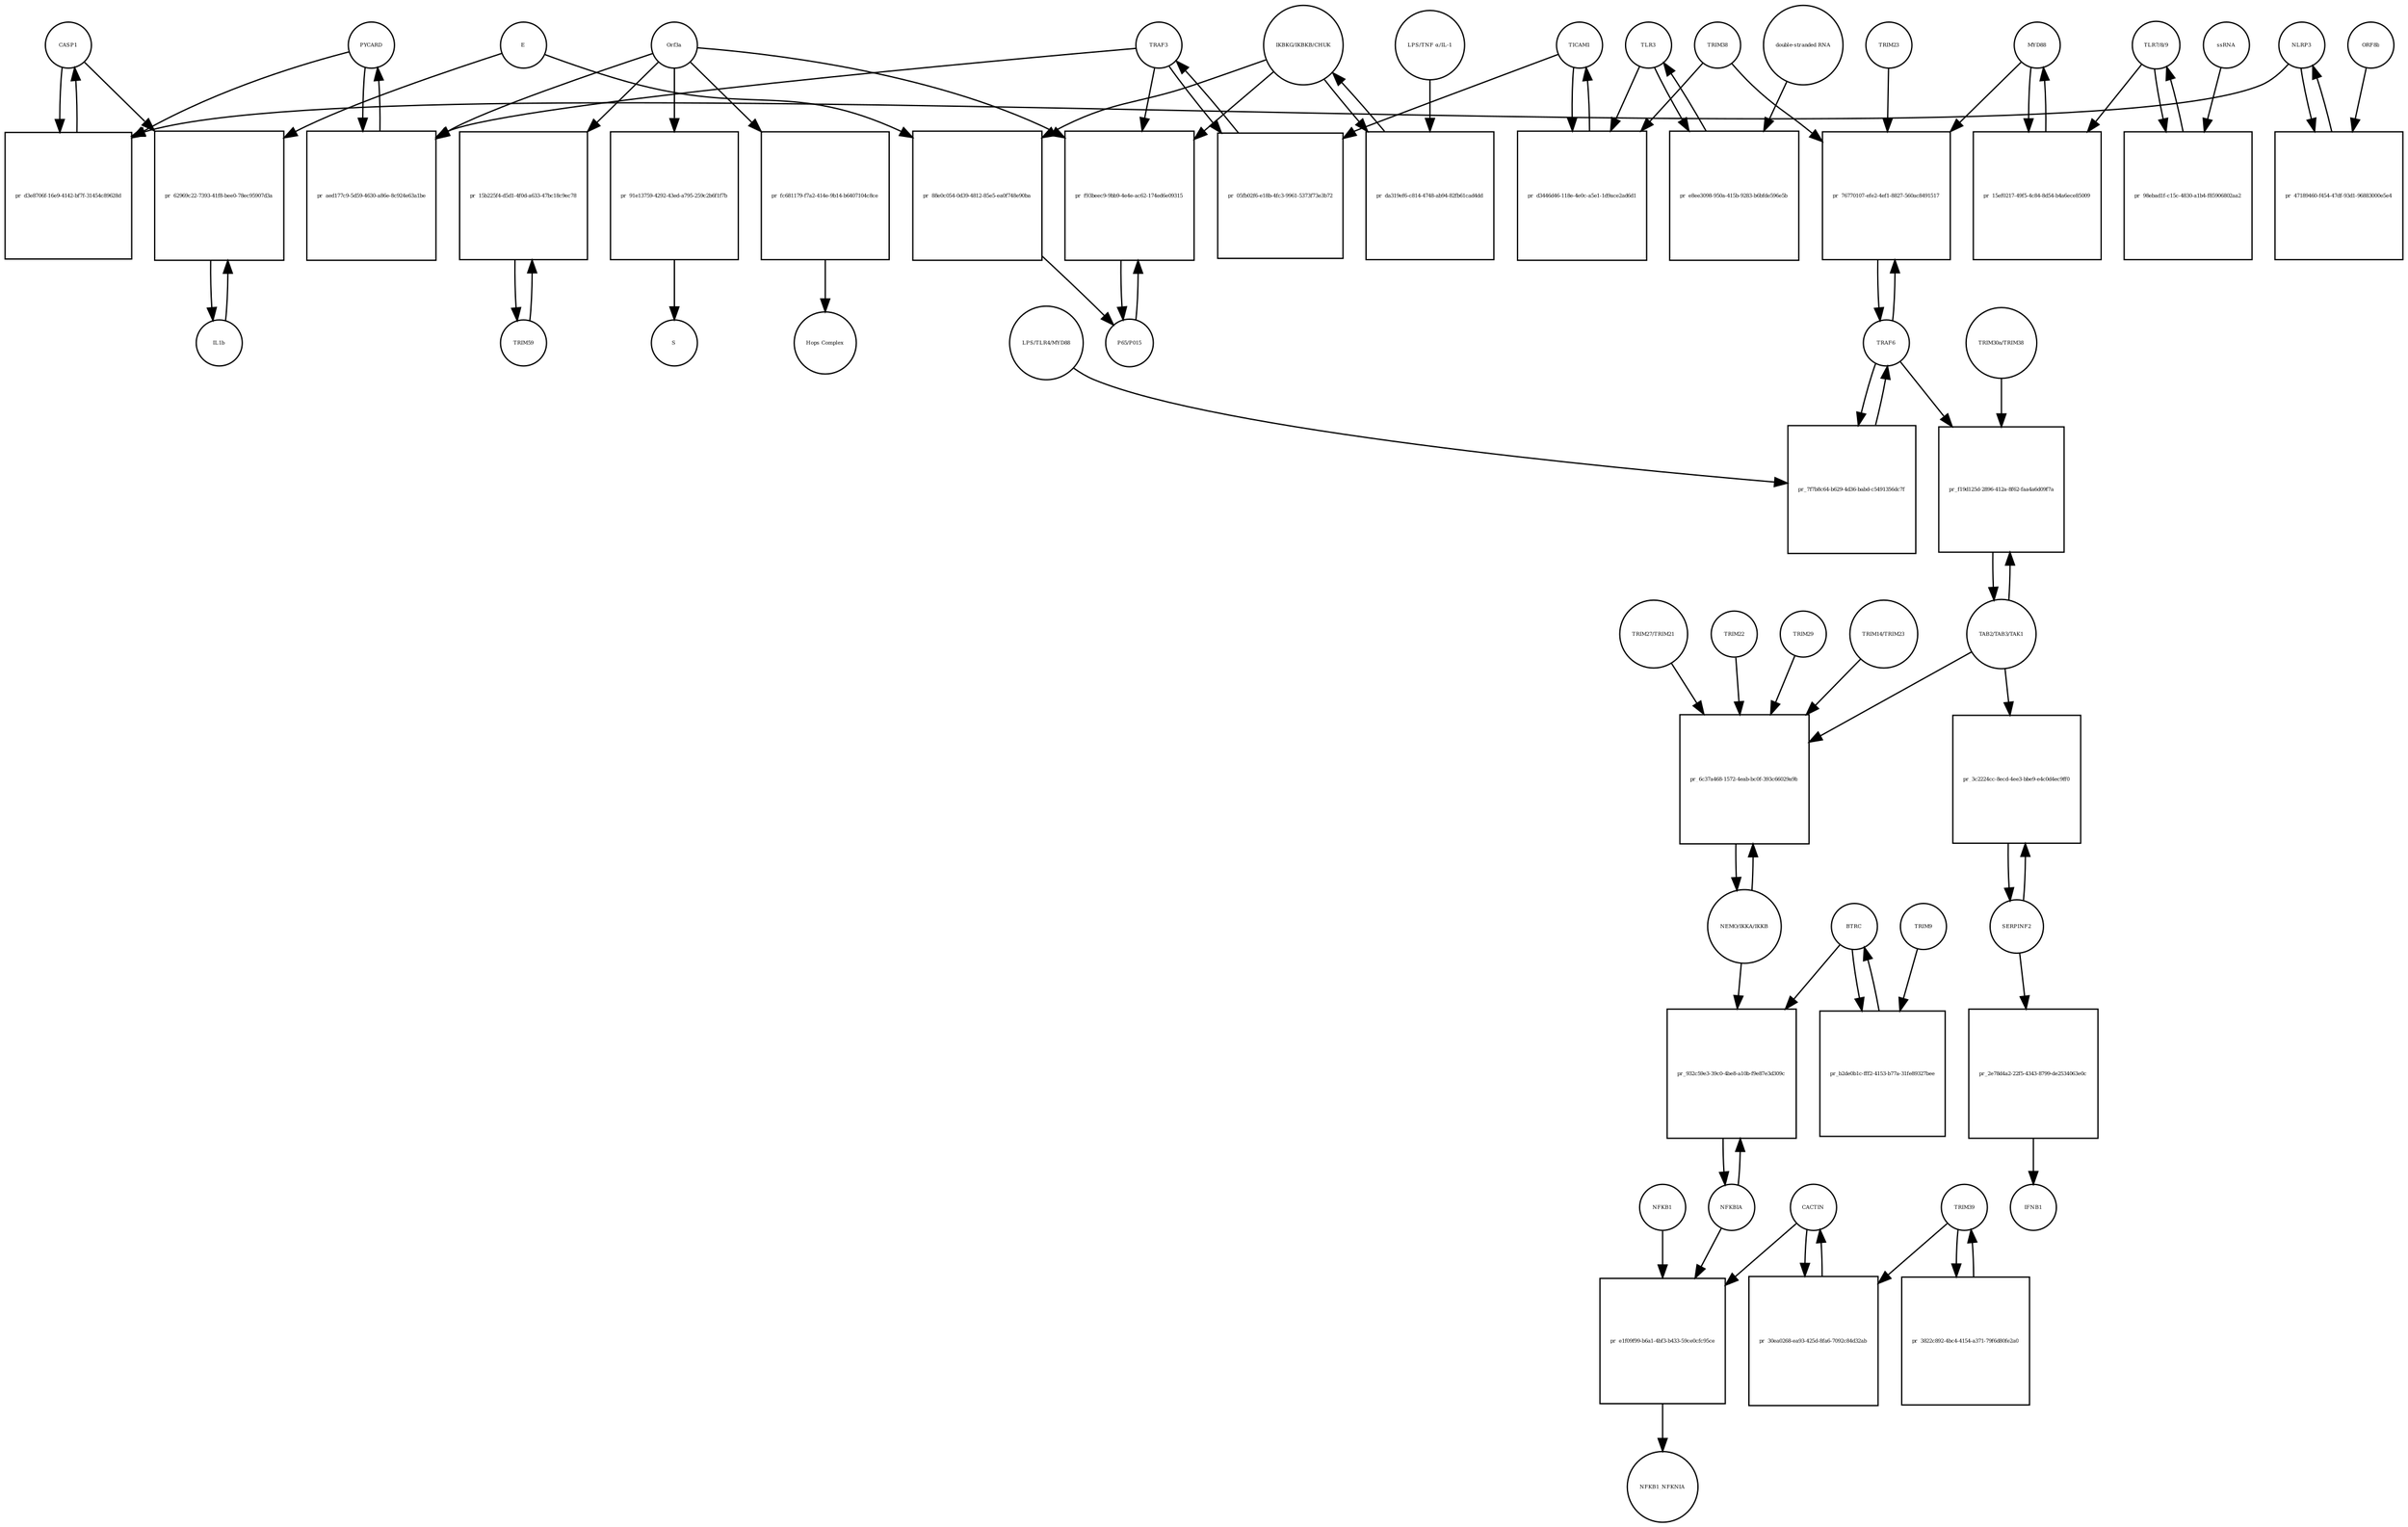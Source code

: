 strict digraph  {
CASP1 [annotation=urn_miriam_hgnc_1499, bipartite=0, cls=macromolecule, fontsize=4, label=CASP1, shape=circle];
"pr_d3e8706f-16e9-4142-bf7f-31454c89628d" [annotation="", bipartite=1, cls=process, fontsize=4, label="pr_d3e8706f-16e9-4142-bf7f-31454c89628d", shape=square];
PYCARD [annotation="", bipartite=0, cls="macromolecule multimer", fontsize=4, label=PYCARD, shape=circle];
NLRP3 [annotation="", bipartite=0, cls="macromolecule multimer", fontsize=4, label=NLRP3, shape=circle];
TRAF6 [annotation=urn_miriam_hgnc_12036, bipartite=0, cls=macromolecule, fontsize=4, label=TRAF6, shape=circle];
"pr_7f7b8c64-b629-4d36-babd-c5491356dc7f" [annotation="", bipartite=1, cls=process, fontsize=4, label="pr_7f7b8c64-b629-4d36-babd-c5491356dc7f", shape=square];
"LPS/TLR4/MYD88" [annotation="urn_miriam_hgnc_6121|urn_miriam_hgnc_11850|urn_miriam_hgnc_7562", bipartite=0, cls=complex, fontsize=4, label="LPS/TLR4/MYD88", shape=circle];
NFKBIA [annotation=urn_miriam_hgnc_7797, bipartite=0, cls=macromolecule, fontsize=4, label=NFKBIA, shape=circle];
"pr_932c59e3-39c0-4be8-a10b-f9e87e3d309c" [annotation="", bipartite=1, cls=process, fontsize=4, label="pr_932c59e3-39c0-4be8-a10b-f9e87e3d309c", shape=square];
BTRC [annotation=urn_miriam_hgnc_1144, bipartite=0, cls=macromolecule, fontsize=4, label=BTRC, shape=circle];
"NEMO/IKKA/IKKB" [annotation="urn_miriam_hgnc_5961|urn_miriam_hgnc_5960|urn_miriam_hgnc_1974", bipartite=0, cls=complex, fontsize=4, label="NEMO/IKKA/IKKB", shape=circle];
IL1b [annotation=urn_miriam_hgnc_5992, bipartite=0, cls=macromolecule, fontsize=4, label=IL1b, shape=circle];
"pr_62969c22-7393-41f8-bee0-78ec95907d3a" [annotation="", bipartite=1, cls=process, fontsize=4, label="pr_62969c22-7393-41f8-bee0-78ec95907d3a", shape=square];
E [annotation=urn_miriam_ncbiprotein_1796318600, bipartite=0, cls=macromolecule, fontsize=4, label=E, shape=circle];
SERPINF2 [annotation=urn_miriam_hgnc_9075, bipartite=0, cls=macromolecule, fontsize=4, label=SERPINF2, shape=circle];
"pr_2e78d4a2-22f5-4343-8799-de2534063e0c" [annotation="", bipartite=1, cls=process, fontsize=4, label="pr_2e78d4a2-22f5-4343-8799-de2534063e0c", shape=square];
IFNB1 [annotation=urn_miriam_pubmed_5434, bipartite=0, cls=macromolecule, fontsize=4, label=IFNB1, shape=circle];
TLR3 [annotation=urn_miriam_hgnc_11849, bipartite=0, cls=macromolecule, fontsize=4, label=TLR3, shape=circle];
"pr_e8ee3098-950a-415b-9283-b6bfde596e5b" [annotation="", bipartite=1, cls=process, fontsize=4, label="pr_e8ee3098-950a-415b-9283-b6bfde596e5b", shape=square];
"double-stranded RNA" [annotation="", bipartite=0, cls="nucleic acid feature", fontsize=4, label="double-stranded RNA", shape=circle];
TICAM1 [annotation=urn_miriam_hgnc_18348, bipartite=0, cls=macromolecule, fontsize=4, label=TICAM1, shape=circle];
"pr_d3446d46-118e-4e0c-a5e1-1d9ace2ad6d1" [annotation="", bipartite=1, cls=process, fontsize=4, label="pr_d3446d46-118e-4e0c-a5e1-1d9ace2ad6d1", shape=square];
TRIM38 [annotation=urn_miriam_hgnc_10059, bipartite=0, cls=macromolecule, fontsize=4, label=TRIM38, shape=circle];
TRIM59 [annotation="urn_miriam_pubmed_22588174|urn_miriam_hgnc_30834", bipartite=0, cls=macromolecule, fontsize=4, label=TRIM59, shape=circle];
"pr_15b225f4-d5d1-4f0d-a633-47bc18c9ec78" [annotation="", bipartite=1, cls=process, fontsize=4, label="pr_15b225f4-d5d1-4f0d-a633-47bc18c9ec78", shape=square];
Orf3a [annotation=urn_miriam_uniprot_P0DTC3, bipartite=0, cls=macromolecule, fontsize=4, label=Orf3a, shape=circle];
"TLR7/8/9" [annotation="urn_miriam_hgnc_15633|urn_miriam_hgnc_15632|urn_miriam_hgnc_15631", bipartite=0, cls=complex, fontsize=4, label="TLR7/8/9", shape=circle];
"pr_98ebad1f-c15c-4830-a1b4-f85906802aa2" [annotation="", bipartite=1, cls=process, fontsize=4, label="pr_98ebad1f-c15c-4830-a1b4-f85906802aa2", shape=square];
ssRNA [annotation="", bipartite=0, cls="nucleic acid feature", fontsize=4, label=ssRNA, shape=circle];
MYD88 [annotation=urn_miriam_hgnc_7562, bipartite=0, cls=macromolecule, fontsize=4, label=MYD88, shape=circle];
"pr_15ef0217-49f5-4c84-8d54-b4a6ece85009" [annotation="", bipartite=1, cls=process, fontsize=4, label="pr_15ef0217-49f5-4c84-8d54-b4a6ece85009", shape=square];
"pr_76770107-efe2-4ef1-8827-560ac8491517" [annotation="", bipartite=1, cls=process, fontsize=4, label="pr_76770107-efe2-4ef1-8827-560ac8491517", shape=square];
TRIM23 [annotation=urn_miriam_hgnc_660, bipartite=0, cls=macromolecule, fontsize=4, label=TRIM23, shape=circle];
"TAB2/TAB3/TAK1" [annotation="urn_miriam_hgnc_17075|urn_miriam_hgnc_30681|urn_miriam_hgnc_6859", bipartite=0, cls=complex, fontsize=4, label="TAB2/TAB3/TAK1", shape=circle];
"pr_f19d125d-2896-412a-8f62-faa4a6d09f7a" [annotation="", bipartite=1, cls=process, fontsize=4, label="pr_f19d125d-2896-412a-8f62-faa4a6d09f7a", shape=square];
"TRIM30a/TRIM38" [annotation="urn_miriam_hgnc_10059|urn_miriam_uniprot_P15533", bipartite=0, cls=complex, fontsize=4, label="TRIM30a/TRIM38", shape=circle];
"pr_6c37a468-1572-4eab-bc0f-393c66029a9b" [annotation="", bipartite=1, cls=process, fontsize=4, label="pr_6c37a468-1572-4eab-bc0f-393c66029a9b", shape=square];
TRIM22 [annotation=urn_miriam_hgnc_16379, bipartite=0, cls=macromolecule, fontsize=4, label=TRIM22, shape=circle];
TRIM29 [annotation=urn_miriam_hgnc_17274, bipartite=0, cls=macromolecule, fontsize=4, label=TRIM29, shape=circle];
"TRIM14/TRIM23" [annotation="urn_miriam_hgnc_16283|urn_miriam_hgnc_660", bipartite=0, cls=complex, fontsize=4, label="TRIM14/TRIM23", shape=circle];
"TRIM27/TRIM21" [annotation="urn_miriam_hgnc_9975|urn_miriam_hgnc_11312", bipartite=0, cls=complex, fontsize=4, label="TRIM27/TRIM21", shape=circle];
"pr_3c2224cc-8ecd-4ee3-bbe9-e4c0d4ec9ff0" [annotation="", bipartite=1, cls=process, fontsize=4, label="pr_3c2224cc-8ecd-4ee3-bbe9-e4c0d4ec9ff0", shape=square];
TRAF3 [annotation=urn_miriam_hgnc_12033, bipartite=0, cls=macromolecule, fontsize=4, label=TRAF3, shape=circle];
"pr_05fb02f6-e18b-4fc3-9961-5373f73e3b72" [annotation="", bipartite=1, cls=process, fontsize=4, label="pr_05fb02f6-e18b-4fc3-9961-5373f73e3b72", shape=square];
NFKB1 [annotation=urn_miriam_hgnc_7794, bipartite=0, cls=macromolecule, fontsize=4, label=NFKB1, shape=circle];
"pr_e1f09f99-b6a1-4bf3-b433-59ce0cfc95ce" [annotation="", bipartite=1, cls=process, fontsize=4, label="pr_e1f09f99-b6a1-4bf3-b433-59ce0cfc95ce", shape=square];
NFKB1_NFKNIA [annotation="", bipartite=0, cls=complex, fontsize=4, label=NFKB1_NFKNIA, shape=circle];
CACTIN [annotation=urn_miriam_hgnc_29938, bipartite=0, cls=macromolecule, fontsize=4, label=CACTIN, shape=circle];
"IKBKG/IKBKB/CHUK" [annotation="urn_miriam_hgnc_5961|urn_miriam_hgnc_5960|urn_miriam_hgnc_1974", bipartite=0, cls=complex, fontsize=4, label="IKBKG/IKBKB/CHUK", shape=circle];
"pr_da319ef6-c814-4748-ab94-82fb61cad4dd" [annotation="", bipartite=1, cls=process, fontsize=4, label="pr_da319ef6-c814-4748-ab94-82fb61cad4dd", shape=square];
"LPS/TNF α/IL-1" [annotation="urn_miriam_hgnc_6121|urn_miriam_hgnc_11916|urn_miriam_hgnc_5991", bipartite=0, cls=complex, fontsize=4, label="LPS/TNF α/IL-1", shape=circle];
"pr_91e13759-4292-43ed-a795-259c2b6f1f7b" [annotation="", bipartite=1, cls=process, fontsize=4, label="pr_91e13759-4292-43ed-a795-259c2b6f1f7b", shape=square];
S [annotation=urn_miriam_uniprot_P0DTC2, bipartite=0, cls=macromolecule, fontsize=4, label=S, shape=circle];
"P65/P015" [annotation="urn_miriam_hgnc_9955|urn_miriam_hgnc_7794", bipartite=0, cls=complex, fontsize=4, label="P65/P015", shape=circle];
"pr_f93beec9-9bb9-4e4e-ac62-174ed6e09315" [annotation="", bipartite=1, cls=process, fontsize=4, label="pr_f93beec9-9bb9-4e4e-ac62-174ed6e09315", shape=square];
"pr_aed177c9-5d59-4630-a86e-8c924e63a1be" [annotation="", bipartite=1, cls=process, fontsize=4, label="pr_aed177c9-5d59-4630-a86e-8c924e63a1be", shape=square];
"pr_47189460-f454-47df-93d1-96883000e5e4" [annotation="", bipartite=1, cls=process, fontsize=4, label="pr_47189460-f454-47df-93d1-96883000e5e4", shape=square];
ORF8b [annotation=urn_miriam_ncbiprotein_BCD58760, bipartite=0, cls=macromolecule, fontsize=4, label=ORF8b, shape=circle];
"pr_b2de0b1c-fff2-4153-b77a-31fe89327bee" [annotation="", bipartite=1, cls=process, fontsize=4, label="pr_b2de0b1c-fff2-4153-b77a-31fe89327bee", shape=square];
TRIM9 [annotation=urn_miriam_hgnc_16288, bipartite=0, cls=macromolecule, fontsize=4, label=TRIM9, shape=circle];
"pr_88e0c054-0d39-4812-85e5-ea0f748e90ba" [annotation="", bipartite=1, cls=process, fontsize=4, label="pr_88e0c054-0d39-4812-85e5-ea0f748e90ba", shape=square];
"pr_30ea0268-ea93-425d-8fa6-7092c84d32ab" [annotation="", bipartite=1, cls=process, fontsize=4, label="pr_30ea0268-ea93-425d-8fa6-7092c84d32ab", shape=square];
TRIM39 [annotation=urn_miriam_hgnc_10065, bipartite=0, cls=macromolecule, fontsize=4, label=TRIM39, shape=circle];
"pr_3822c892-4bc4-4154-a371-79f6d80fe2a0" [annotation="", bipartite=1, cls=process, fontsize=4, label="pr_3822c892-4bc4-4154-a371-79f6d80fe2a0", shape=square];
"pr_fc681179-f7a2-414e-9b14-b6407104c8ce" [annotation="", bipartite=1, cls=process, fontsize=4, label="pr_fc681179-f7a2-414e-9b14-b6407104c8ce", shape=square];
"Hops Complex" [annotation="urn_miriam_uniprot_J9TC74|urn_miriam_hgnc_14583|urn_miriam_hgnc_20593|urn_miriam_hgnc_24048|urn_miriam_hgnc_5013|urn_miriam_hgnc_20266", bipartite=0, cls=complex, fontsize=4, label="Hops Complex", shape=circle];
CASP1 -> "pr_d3e8706f-16e9-4142-bf7f-31454c89628d"  [annotation="", interaction_type=consumption];
CASP1 -> "pr_62969c22-7393-41f8-bee0-78ec95907d3a"  [annotation=urn_miriam_pubmed_31034780, interaction_type=catalysis];
"pr_d3e8706f-16e9-4142-bf7f-31454c89628d" -> CASP1  [annotation="", interaction_type=production];
PYCARD -> "pr_d3e8706f-16e9-4142-bf7f-31454c89628d"  [annotation="", interaction_type=consumption];
PYCARD -> "pr_aed177c9-5d59-4630-a86e-8c924e63a1be"  [annotation="", interaction_type=consumption];
NLRP3 -> "pr_d3e8706f-16e9-4142-bf7f-31454c89628d"  [annotation="", interaction_type=consumption];
NLRP3 -> "pr_47189460-f454-47df-93d1-96883000e5e4"  [annotation="", interaction_type=consumption];
TRAF6 -> "pr_7f7b8c64-b629-4d36-babd-c5491356dc7f"  [annotation="", interaction_type=consumption];
TRAF6 -> "pr_76770107-efe2-4ef1-8827-560ac8491517"  [annotation="", interaction_type=consumption];
TRAF6 -> "pr_f19d125d-2896-412a-8f62-faa4a6d09f7a"  [annotation="urn_miriam_pubmed_23758787|urn_miriam_pubmed_25172371|urn_miriam_pubmed_18345001", interaction_type="necessary stimulation"];
"pr_7f7b8c64-b629-4d36-babd-c5491356dc7f" -> TRAF6  [annotation="", interaction_type=production];
"LPS/TLR4/MYD88" -> "pr_7f7b8c64-b629-4d36-babd-c5491356dc7f"  [annotation=urn_miriam_pubmed_23758787, interaction_type=catalysis];
NFKBIA -> "pr_932c59e3-39c0-4be8-a10b-f9e87e3d309c"  [annotation="", interaction_type=consumption];
NFKBIA -> "pr_e1f09f99-b6a1-4bf3-b433-59ce0cfc95ce"  [annotation="", interaction_type=consumption];
"pr_932c59e3-39c0-4be8-a10b-f9e87e3d309c" -> NFKBIA  [annotation="", interaction_type=production];
BTRC -> "pr_932c59e3-39c0-4be8-a10b-f9e87e3d309c"  [annotation=urn_miriam_pubmed_21135871, interaction_type=catalysis];
BTRC -> "pr_b2de0b1c-fff2-4153-b77a-31fe89327bee"  [annotation="", interaction_type=consumption];
"NEMO/IKKA/IKKB" -> "pr_932c59e3-39c0-4be8-a10b-f9e87e3d309c"  [annotation=urn_miriam_pubmed_21135871, interaction_type=catalysis];
"NEMO/IKKA/IKKB" -> "pr_6c37a468-1572-4eab-bc0f-393c66029a9b"  [annotation="", interaction_type=consumption];
IL1b -> "pr_62969c22-7393-41f8-bee0-78ec95907d3a"  [annotation="", interaction_type=consumption];
"pr_62969c22-7393-41f8-bee0-78ec95907d3a" -> IL1b  [annotation="", interaction_type=production];
E -> "pr_62969c22-7393-41f8-bee0-78ec95907d3a"  [annotation=urn_miriam_pubmed_31034780, interaction_type=catalysis];
E -> "pr_88e0c054-0d39-4812-85e5-ea0f748e90ba"  [annotation="urn_miriam_pubmed_32172672|urn_miriam_taxonomy_2697049", interaction_type="necessary stimulation"];
SERPINF2 -> "pr_2e78d4a2-22f5-4343-8799-de2534063e0c"  [annotation="", interaction_type=consumption];
SERPINF2 -> "pr_3c2224cc-8ecd-4ee3-bbe9-e4c0d4ec9ff0"  [annotation="", interaction_type=consumption];
"pr_2e78d4a2-22f5-4343-8799-de2534063e0c" -> IFNB1  [annotation="", interaction_type=production];
TLR3 -> "pr_e8ee3098-950a-415b-9283-b6bfde596e5b"  [annotation="", interaction_type=consumption];
TLR3 -> "pr_d3446d46-118e-4e0c-a5e1-1d9ace2ad6d1"  [annotation="urn_miriam_pubmed_23758787|urn_miriam_pubmed_22539786", interaction_type="necessary stimulation"];
"pr_e8ee3098-950a-415b-9283-b6bfde596e5b" -> TLR3  [annotation="", interaction_type=production];
"double-stranded RNA" -> "pr_e8ee3098-950a-415b-9283-b6bfde596e5b"  [annotation=urn_miriam_pubmed_23758787, interaction_type="necessary stimulation"];
TICAM1 -> "pr_d3446d46-118e-4e0c-a5e1-1d9ace2ad6d1"  [annotation="", interaction_type=consumption];
TICAM1 -> "pr_05fb02f6-e18b-4fc3-9961-5373f73e3b72"  [annotation=urn_miriam_pubmed_28829373, interaction_type="necessary stimulation"];
"pr_d3446d46-118e-4e0c-a5e1-1d9ace2ad6d1" -> TICAM1  [annotation="", interaction_type=production];
TRIM38 -> "pr_d3446d46-118e-4e0c-a5e1-1d9ace2ad6d1"  [annotation="urn_miriam_pubmed_23758787|urn_miriam_pubmed_22539786", interaction_type=inhibition];
TRIM38 -> "pr_76770107-efe2-4ef1-8827-560ac8491517"  [annotation="urn_miriam_pubmed_15361868|urn_miriam_pubmed_22539786|urn_miriam_pubmed_20724660", interaction_type=inhibition];
TRIM59 -> "pr_15b225f4-d5d1-4f0d-a633-47bc18c9ec78"  [annotation="", interaction_type=consumption];
"pr_15b225f4-d5d1-4f0d-a633-47bc18c9ec78" -> TRIM59  [annotation="", interaction_type=production];
Orf3a -> "pr_15b225f4-d5d1-4f0d-a633-47bc18c9ec78"  [annotation=urn_miriam_pubmed_28829373, interaction_type="necessary stimulation"];
Orf3a -> "pr_91e13759-4292-43ed-a795-259c2b6f1f7b"  [annotation=urn_miriam_pubmed_32172672, interaction_type="necessary stimulation"];
Orf3a -> "pr_f93beec9-9bb9-4e4e-ac62-174ed6e09315"  [annotation="urn_miriam_pubmed_31034780|urn_miriam_pubmed_32172672", interaction_type="necessary stimulation"];
Orf3a -> "pr_aed177c9-5d59-4630-a86e-8c924e63a1be"  [annotation=urn_miriam_pubmed_32172672, interaction_type="necessary stimulation"];
Orf3a -> "pr_fc681179-f7a2-414e-9b14-b6407104c8ce"  [annotation="urn_miriam_pubmed_15316659|urn_miriam_pubmed_17715238|urn_miriam_pubmed_25375324|urn_miriam_pubmed_19590927", interaction_type="necessary stimulation"];
"TLR7/8/9" -> "pr_98ebad1f-c15c-4830-a1b4-f85906802aa2"  [annotation="", interaction_type=consumption];
"TLR7/8/9" -> "pr_15ef0217-49f5-4c84-8d54-b4a6ece85009"  [annotation=urn_miriam_pubmed_15361868, interaction_type="necessary stimulation"];
"pr_98ebad1f-c15c-4830-a1b4-f85906802aa2" -> "TLR7/8/9"  [annotation="", interaction_type=production];
ssRNA -> "pr_98ebad1f-c15c-4830-a1b4-f85906802aa2"  [annotation=urn_miriam_pubmed_21782231, interaction_type="necessary stimulation"];
MYD88 -> "pr_15ef0217-49f5-4c84-8d54-b4a6ece85009"  [annotation="", interaction_type=consumption];
MYD88 -> "pr_76770107-efe2-4ef1-8827-560ac8491517"  [annotation="urn_miriam_pubmed_15361868|urn_miriam_pubmed_22539786|urn_miriam_pubmed_20724660", interaction_type="necessary stimulation"];
"pr_15ef0217-49f5-4c84-8d54-b4a6ece85009" -> MYD88  [annotation="", interaction_type=production];
"pr_76770107-efe2-4ef1-8827-560ac8491517" -> TRAF6  [annotation="", interaction_type=production];
TRIM23 -> "pr_76770107-efe2-4ef1-8827-560ac8491517"  [annotation="urn_miriam_pubmed_15361868|urn_miriam_pubmed_22539786|urn_miriam_pubmed_20724660", interaction_type="necessary stimulation"];
"TAB2/TAB3/TAK1" -> "pr_f19d125d-2896-412a-8f62-faa4a6d09f7a"  [annotation="", interaction_type=consumption];
"TAB2/TAB3/TAK1" -> "pr_6c37a468-1572-4eab-bc0f-393c66029a9b"  [annotation="urn_miriam_pubmed_23758787|urn_miriam_pubmed_23408607|urn_miriam_pubmed_26358190|urn_miriam_pubmed_27695001|urn_miriam_pubmed_24379373|urn_miriam_pubmed_20724660", interaction_type="necessary stimulation"];
"TAB2/TAB3/TAK1" -> "pr_3c2224cc-8ecd-4ee3-bbe9-e4c0d4ec9ff0"  [annotation=urn_miriam_pubmed_17706453, interaction_type="necessary stimulation"];
"pr_f19d125d-2896-412a-8f62-faa4a6d09f7a" -> "TAB2/TAB3/TAK1"  [annotation="", interaction_type=production];
"TRIM30a/TRIM38" -> "pr_f19d125d-2896-412a-8f62-faa4a6d09f7a"  [annotation="urn_miriam_pubmed_23758787|urn_miriam_pubmed_25172371|urn_miriam_pubmed_18345001", interaction_type=inhibition];
"pr_6c37a468-1572-4eab-bc0f-393c66029a9b" -> "NEMO/IKKA/IKKB"  [annotation="", interaction_type=production];
TRIM22 -> "pr_6c37a468-1572-4eab-bc0f-393c66029a9b"  [annotation="urn_miriam_pubmed_23758787|urn_miriam_pubmed_23408607|urn_miriam_pubmed_26358190|urn_miriam_pubmed_27695001|urn_miriam_pubmed_24379373|urn_miriam_pubmed_20724660", interaction_type=inhibition];
TRIM29 -> "pr_6c37a468-1572-4eab-bc0f-393c66029a9b"  [annotation="urn_miriam_pubmed_23758787|urn_miriam_pubmed_23408607|urn_miriam_pubmed_26358190|urn_miriam_pubmed_27695001|urn_miriam_pubmed_24379373|urn_miriam_pubmed_20724660", interaction_type=inhibition];
"TRIM14/TRIM23" -> "pr_6c37a468-1572-4eab-bc0f-393c66029a9b"  [annotation="urn_miriam_pubmed_23758787|urn_miriam_pubmed_23408607|urn_miriam_pubmed_26358190|urn_miriam_pubmed_27695001|urn_miriam_pubmed_24379373|urn_miriam_pubmed_20724660", interaction_type="necessary stimulation"];
"TRIM27/TRIM21" -> "pr_6c37a468-1572-4eab-bc0f-393c66029a9b"  [annotation="urn_miriam_pubmed_23758787|urn_miriam_pubmed_23408607|urn_miriam_pubmed_26358190|urn_miriam_pubmed_27695001|urn_miriam_pubmed_24379373|urn_miriam_pubmed_20724660", interaction_type=inhibition];
"pr_3c2224cc-8ecd-4ee3-bbe9-e4c0d4ec9ff0" -> SERPINF2  [annotation="", interaction_type=production];
TRAF3 -> "pr_05fb02f6-e18b-4fc3-9961-5373f73e3b72"  [annotation="", interaction_type=consumption];
TRAF3 -> "pr_f93beec9-9bb9-4e4e-ac62-174ed6e09315"  [annotation="urn_miriam_pubmed_31034780|urn_miriam_pubmed_32172672", interaction_type=catalysis];
TRAF3 -> "pr_aed177c9-5d59-4630-a86e-8c924e63a1be"  [annotation=urn_miriam_pubmed_32172672, interaction_type=catalysis];
"pr_05fb02f6-e18b-4fc3-9961-5373f73e3b72" -> TRAF3  [annotation="", interaction_type=production];
NFKB1 -> "pr_e1f09f99-b6a1-4bf3-b433-59ce0cfc95ce"  [annotation="", interaction_type=consumption];
"pr_e1f09f99-b6a1-4bf3-b433-59ce0cfc95ce" -> NFKB1_NFKNIA  [annotation="", interaction_type=production];
CACTIN -> "pr_e1f09f99-b6a1-4bf3-b433-59ce0cfc95ce"  [annotation=urn_miriam_pubmed_26999213, interaction_type=inhibition];
CACTIN -> "pr_30ea0268-ea93-425d-8fa6-7092c84d32ab"  [annotation="", interaction_type=consumption];
"IKBKG/IKBKB/CHUK" -> "pr_da319ef6-c814-4748-ab94-82fb61cad4dd"  [annotation="", interaction_type=consumption];
"IKBKG/IKBKB/CHUK" -> "pr_f93beec9-9bb9-4e4e-ac62-174ed6e09315"  [annotation="urn_miriam_pubmed_31034780|urn_miriam_pubmed_32172672", interaction_type=catalysis];
"IKBKG/IKBKB/CHUK" -> "pr_88e0c054-0d39-4812-85e5-ea0f748e90ba"  [annotation="", interaction_type=consumption];
"pr_da319ef6-c814-4748-ab94-82fb61cad4dd" -> "IKBKG/IKBKB/CHUK"  [annotation="", interaction_type=production];
"LPS/TNF α/IL-1" -> "pr_da319ef6-c814-4748-ab94-82fb61cad4dd"  [annotation="urn_miriam_pubmed_32172672|urn_miriam_taxonomy_2697049", interaction_type=catalysis];
"pr_91e13759-4292-43ed-a795-259c2b6f1f7b" -> S  [annotation="", interaction_type=production];
"P65/P015" -> "pr_f93beec9-9bb9-4e4e-ac62-174ed6e09315"  [annotation="", interaction_type=consumption];
"pr_f93beec9-9bb9-4e4e-ac62-174ed6e09315" -> "P65/P015"  [annotation="", interaction_type=production];
"pr_aed177c9-5d59-4630-a86e-8c924e63a1be" -> PYCARD  [annotation="", interaction_type=production];
"pr_47189460-f454-47df-93d1-96883000e5e4" -> NLRP3  [annotation="", interaction_type=production];
ORF8b -> "pr_47189460-f454-47df-93d1-96883000e5e4"  [annotation=urn_miriam_pubmed_32172672, interaction_type="necessary stimulation"];
"pr_b2de0b1c-fff2-4153-b77a-31fe89327bee" -> BTRC  [annotation="", interaction_type=production];
TRIM9 -> "pr_b2de0b1c-fff2-4153-b77a-31fe89327bee"  [annotation=urn_miriam_pubmed_21135871, interaction_type=inhibition];
"pr_88e0c054-0d39-4812-85e5-ea0f748e90ba" -> "P65/P015"  [annotation="", interaction_type=production];
"pr_30ea0268-ea93-425d-8fa6-7092c84d32ab" -> CACTIN  [annotation="", interaction_type=production];
TRIM39 -> "pr_30ea0268-ea93-425d-8fa6-7092c84d32ab"  [annotation=urn_miriam_pubmed_26999213, interaction_type="necessary stimulation"];
TRIM39 -> "pr_3822c892-4bc4-4154-a371-79f6d80fe2a0"  [annotation="", interaction_type=consumption];
"pr_3822c892-4bc4-4154-a371-79f6d80fe2a0" -> TRIM39  [annotation="", interaction_type=production];
"pr_fc681179-f7a2-414e-9b14-b6407104c8ce" -> "Hops Complex"  [annotation="", interaction_type=production];
}
